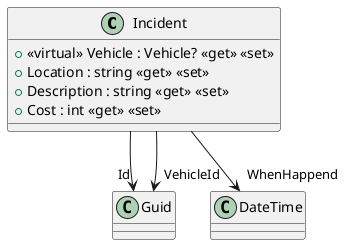 @startuml
class Incident {
    + <<virtual>> Vehicle : Vehicle? <<get>> <<set>>
    + Location : string <<get>> <<set>>
    + Description : string <<get>> <<set>>
    + Cost : int <<get>> <<set>>
}
Incident --> "Id" Guid
Incident --> "VehicleId" Guid
Incident --> "WhenHappend" DateTime
@enduml
